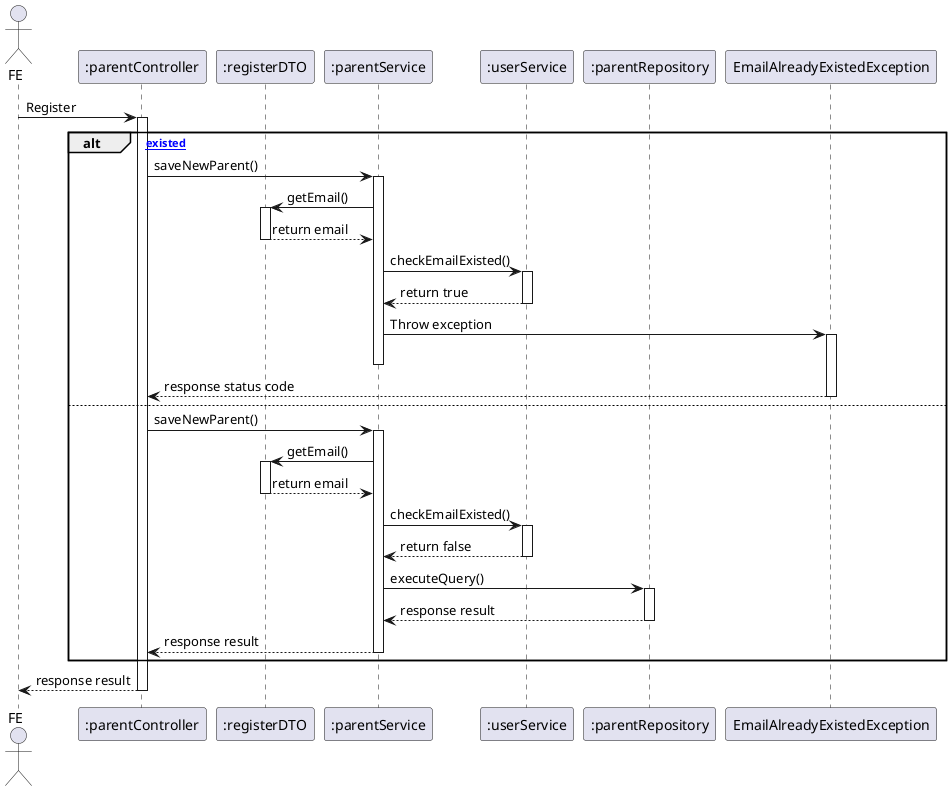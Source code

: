 @startuml

actor FE
participant ":parentController" as ParentController
participant ":registerDTO" as RegisterDTO
participant ":parentService" as ParentService
participant ":userService" as UserService
participant ":parentRepository" as ParentRepository
participant EmailAlreadyExistedException

FE -> ParentController : Register

alt [Email existed]
    activate ParentController
    ParentController -> ParentService : saveNewParent()
    activate ParentService
    ParentService -> RegisterDTO : getEmail()
    activate RegisterDTO
    RegisterDTO --> ParentService : return email
    deactivate RegisterDTO
    ParentService -> UserService : checkEmailExisted()
    activate UserService
    UserService --> ParentService : return true
    deactivate UserService
    ParentService -> EmailAlreadyExistedException : Throw exception
    activate EmailAlreadyExistedException
    deactivate ParentService
    EmailAlreadyExistedException --> ParentController : response status code
    deactivate EmailAlreadyExistedException

else

    ParentController -> ParentService : saveNewParent()
    activate ParentService
    ParentService -> RegisterDTO : getEmail()
    activate RegisterDTO
    RegisterDTO --> ParentService : return email
    deactivate RegisterDTO
    ParentService -> UserService : checkEmailExisted()
    activate UserService
    UserService --> ParentService : return false
    deactivate UserService
    ParentService -> ParentRepository : executeQuery()
    activate ParentRepository
    ParentRepository --> ParentService : response result
    deactivate ParentRepository
    ParentService --> ParentController : response result
    deactivate ParentService

end

ParentController --> FE : response result

deactivate ParentController


@enduml